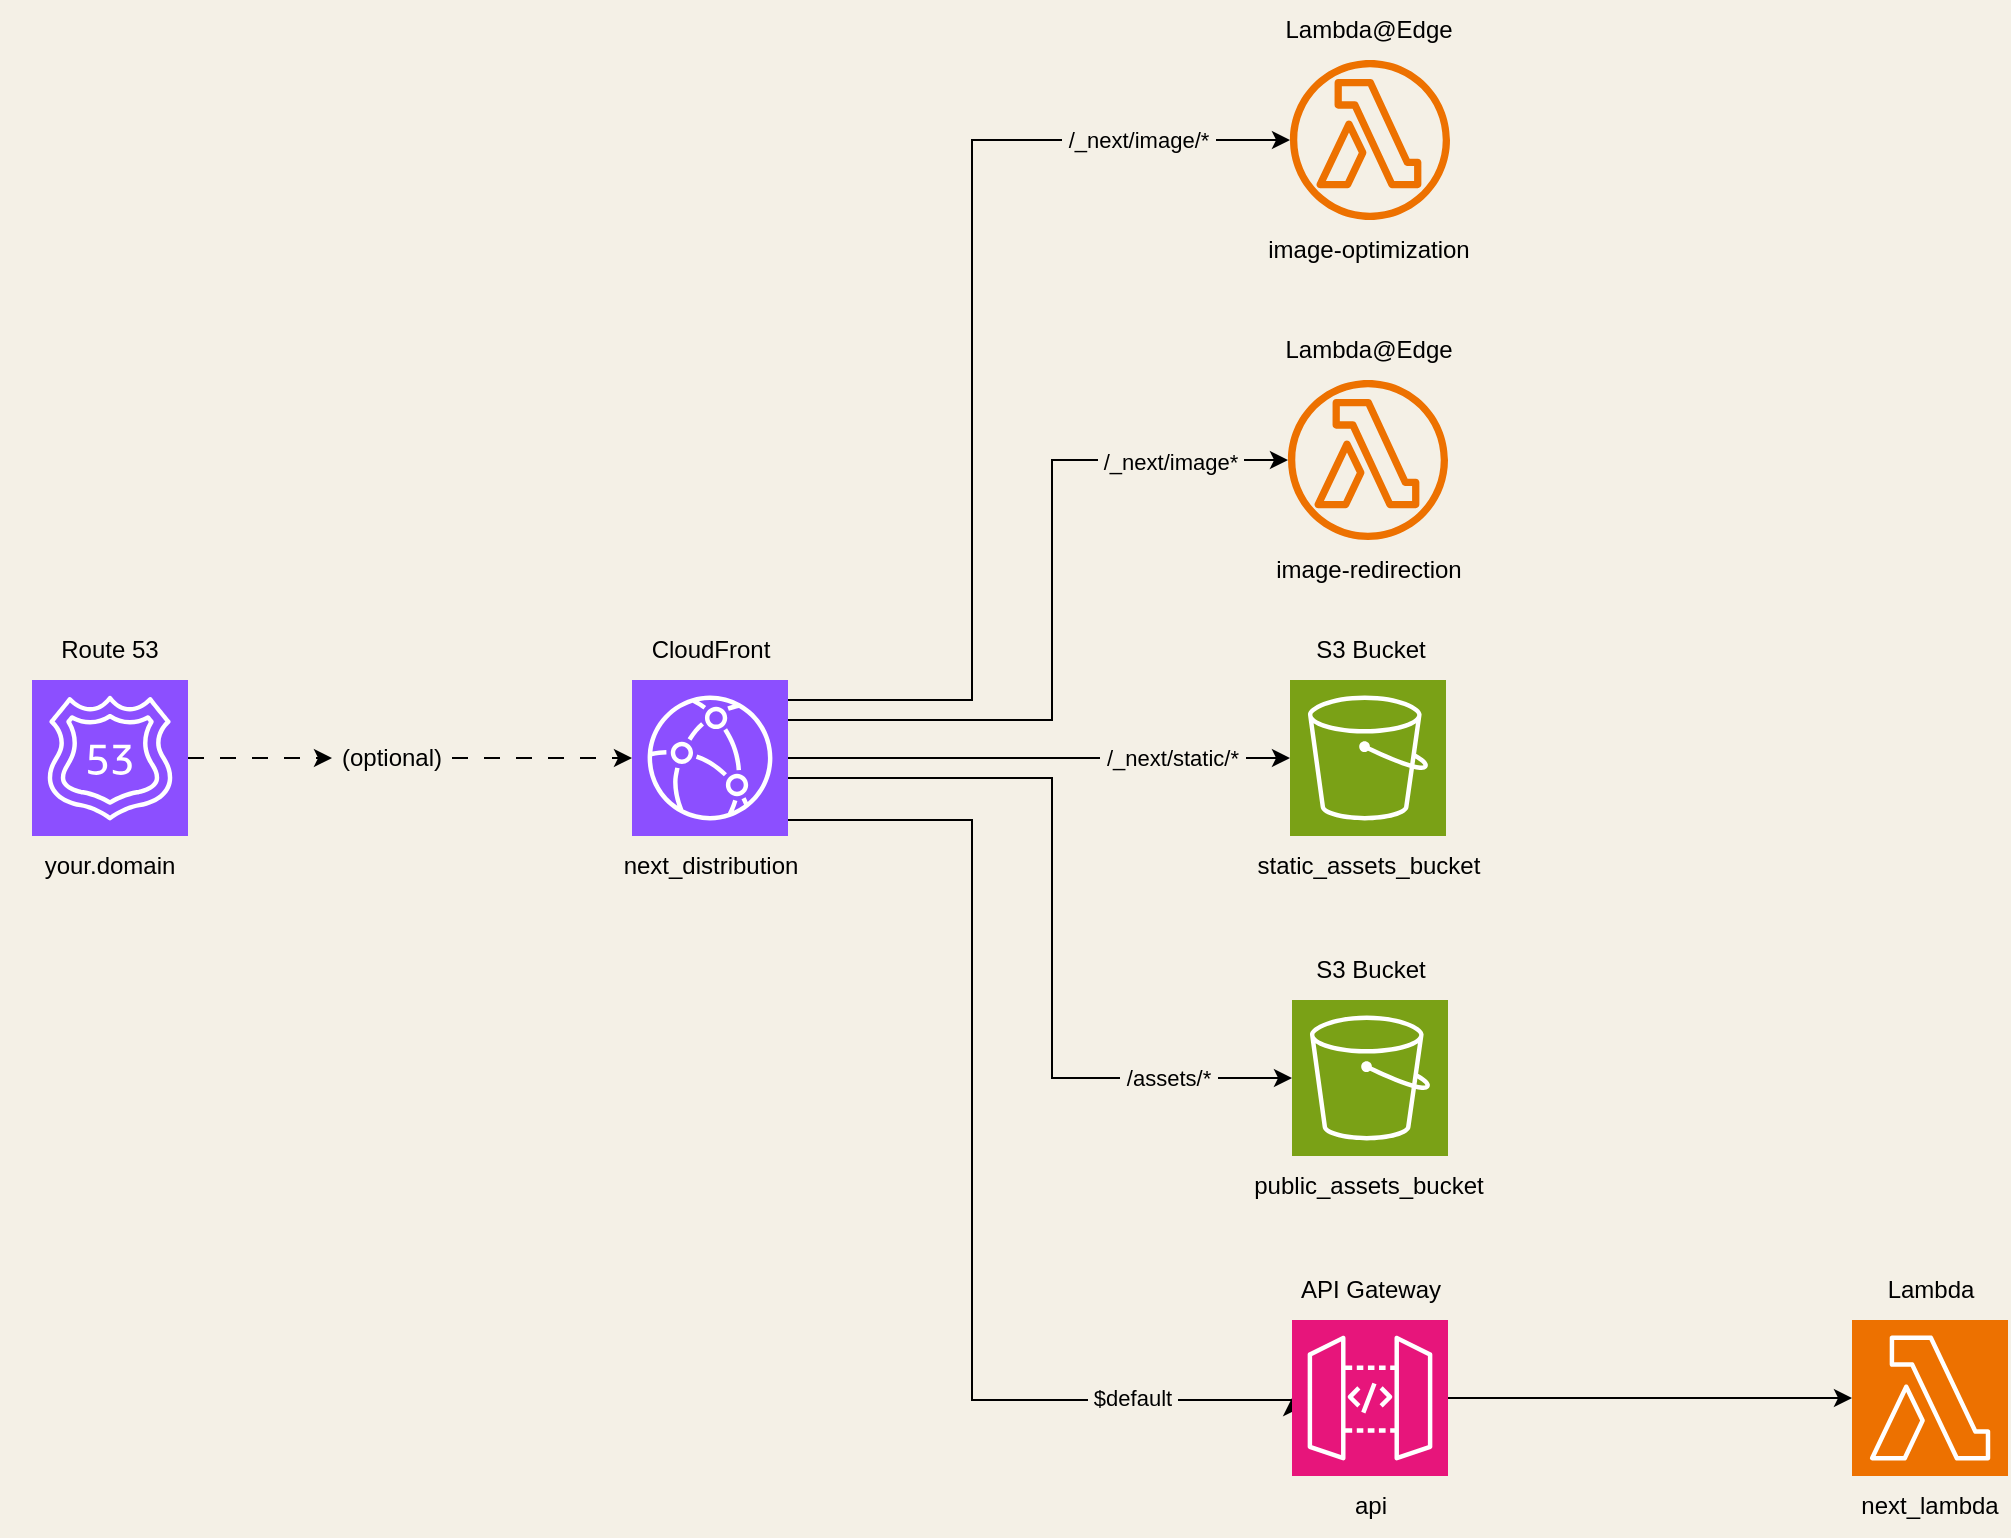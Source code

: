 <mxfile version="22.1.0" type="device">
  <diagram name="Page-1" id="CLGDO3x09eIWOjiuS5SW">
    <mxGraphModel dx="1380" dy="913" grid="0" gridSize="10" guides="1" tooltips="1" connect="1" arrows="1" fold="1" page="1" pageScale="1" pageWidth="1169" pageHeight="827" background="#f4f0e6" math="0" shadow="0">
      <root>
        <mxCell id="0" />
        <mxCell id="1" parent="0" />
        <mxCell id="6B9Jg6zaGtnaMq5gHaIX-1" value="" style="sketch=0;points=[[0,0,0],[0.25,0,0],[0.5,0,0],[0.75,0,0],[1,0,0],[0,1,0],[0.25,1,0],[0.5,1,0],[0.75,1,0],[1,1,0],[0,0.25,0],[0,0.5,0],[0,0.75,0],[1,0.25,0],[1,0.5,0],[1,0.75,0]];outlineConnect=0;fontColor=#232F3E;fillColor=#8C4FFF;strokeColor=#ffffff;dashed=0;verticalLabelPosition=bottom;verticalAlign=top;align=center;html=1;fontSize=12;fontStyle=0;aspect=fixed;shape=mxgraph.aws4.resourceIcon;resIcon=mxgraph.aws4.route_53;" parent="1" vertex="1">
          <mxGeometry x="50" y="360" width="78" height="78" as="geometry" />
        </mxCell>
        <mxCell id="6B9Jg6zaGtnaMq5gHaIX-2" value="" style="endArrow=classic;html=1;rounded=0;exitX=1;exitY=0.5;exitDx=0;exitDy=0;exitPerimeter=0;dashed=1;dashPattern=8 8;" parent="1" source="6B9Jg6zaGtnaMq5gHaIX-47" target="6B9Jg6zaGtnaMq5gHaIX-3" edge="1">
          <mxGeometry width="50" height="50" relative="1" as="geometry">
            <mxPoint x="570" y="610" as="sourcePoint" />
            <mxPoint x="280" y="413" as="targetPoint" />
          </mxGeometry>
        </mxCell>
        <mxCell id="6B9Jg6zaGtnaMq5gHaIX-30" value="" style="edgeStyle=orthogonalEdgeStyle;rounded=0;orthogonalLoop=1;jettySize=auto;html=1;entryX=0;entryY=0.5;entryDx=0;entryDy=0;entryPerimeter=0;" parent="1" source="6B9Jg6zaGtnaMq5gHaIX-3" target="6B9Jg6zaGtnaMq5gHaIX-24" edge="1">
          <mxGeometry relative="1" as="geometry">
            <mxPoint x="430.059" y="710" as="targetPoint" />
            <Array as="points">
              <mxPoint x="520" y="430" />
              <mxPoint x="520" y="720" />
              <mxPoint x="680" y="720" />
            </Array>
          </mxGeometry>
        </mxCell>
        <mxCell id="6B9Jg6zaGtnaMq5gHaIX-53" value="&amp;nbsp;$default&amp;nbsp;" style="edgeLabel;html=1;align=center;verticalAlign=middle;resizable=0;points=[];labelBackgroundColor=#F4F0E6;" parent="6B9Jg6zaGtnaMq5gHaIX-30" vertex="1" connectable="0">
          <mxGeometry x="0.76" y="-1" relative="1" as="geometry">
            <mxPoint x="-16" y="-2" as="offset" />
          </mxGeometry>
        </mxCell>
        <mxCell id="6B9Jg6zaGtnaMq5gHaIX-32" value="" style="edgeStyle=orthogonalEdgeStyle;rounded=0;orthogonalLoop=1;jettySize=auto;html=1;entryX=0;entryY=0.5;entryDx=0;entryDy=0;entryPerimeter=0;" parent="1" source="6B9Jg6zaGtnaMq5gHaIX-3" target="6B9Jg6zaGtnaMq5gHaIX-16" edge="1">
          <mxGeometry relative="1" as="geometry">
            <mxPoint x="389.0" y="541" as="targetPoint" />
            <Array as="points">
              <mxPoint x="560" y="409" />
              <mxPoint x="560" y="559" />
            </Array>
          </mxGeometry>
        </mxCell>
        <mxCell id="6B9Jg6zaGtnaMq5gHaIX-52" value="&amp;nbsp;/assets/*&amp;nbsp;" style="edgeLabel;html=1;align=center;verticalAlign=middle;resizable=0;points=[];labelBackgroundColor=#F4F0E6;" parent="6B9Jg6zaGtnaMq5gHaIX-32" vertex="1" connectable="0">
          <mxGeometry x="0.631" y="1" relative="1" as="geometry">
            <mxPoint x="12" y="1" as="offset" />
          </mxGeometry>
        </mxCell>
        <mxCell id="6B9Jg6zaGtnaMq5gHaIX-34" value="" style="edgeStyle=orthogonalEdgeStyle;rounded=0;orthogonalLoop=1;jettySize=auto;html=1;entryX=0;entryY=0.5;entryDx=0;entryDy=0;entryPerimeter=0;" parent="1" source="6B9Jg6zaGtnaMq5gHaIX-3" target="6B9Jg6zaGtnaMq5gHaIX-21" edge="1">
          <mxGeometry relative="1" as="geometry">
            <mxPoint x="585" y="344.059" as="targetPoint" />
          </mxGeometry>
        </mxCell>
        <mxCell id="6B9Jg6zaGtnaMq5gHaIX-51" value="&amp;nbsp;/_next/static/*&amp;nbsp;" style="edgeLabel;html=1;align=center;verticalAlign=middle;resizable=0;points=[];labelBackgroundColor=#F4F0E6;" parent="6B9Jg6zaGtnaMq5gHaIX-34" vertex="1" connectable="0">
          <mxGeometry x="0.546" relative="1" as="geometry">
            <mxPoint x="-2" as="offset" />
          </mxGeometry>
        </mxCell>
        <mxCell id="6B9Jg6zaGtnaMq5gHaIX-39" value="" style="edgeStyle=orthogonalEdgeStyle;rounded=0;orthogonalLoop=1;jettySize=auto;html=1;" parent="1" source="6B9Jg6zaGtnaMq5gHaIX-3" target="6B9Jg6zaGtnaMq5gHaIX-41" edge="1">
          <mxGeometry relative="1" as="geometry">
            <mxPoint x="680" y="250.059" as="targetPoint" />
            <Array as="points">
              <mxPoint x="560" y="380" />
              <mxPoint x="560" y="250" />
            </Array>
          </mxGeometry>
        </mxCell>
        <mxCell id="6B9Jg6zaGtnaMq5gHaIX-50" value="&amp;nbsp;/_next/image*&amp;nbsp;" style="edgeLabel;html=1;align=center;verticalAlign=middle;resizable=0;points=[];labelBackgroundColor=#F4F0E6;" parent="6B9Jg6zaGtnaMq5gHaIX-39" vertex="1" connectable="0">
          <mxGeometry x="0.688" y="-1" relative="1" as="geometry">
            <mxPoint as="offset" />
          </mxGeometry>
        </mxCell>
        <mxCell id="6B9Jg6zaGtnaMq5gHaIX-3" value="" style="sketch=0;points=[[0,0,0],[0.25,0,0],[0.5,0,0],[0.75,0,0],[1,0,0],[0,1,0],[0.25,1,0],[0.5,1,0],[0.75,1,0],[1,1,0],[0,0.25,0],[0,0.5,0],[0,0.75,0],[1,0.25,0],[1,0.5,0],[1,0.75,0]];outlineConnect=0;fontColor=#232F3E;fillColor=#8C4FFF;strokeColor=#ffffff;dashed=0;verticalLabelPosition=bottom;verticalAlign=top;align=center;html=1;fontSize=12;fontStyle=0;aspect=fixed;shape=mxgraph.aws4.resourceIcon;resIcon=mxgraph.aws4.cloudfront;" parent="1" vertex="1">
          <mxGeometry x="350" y="360" width="78" height="78" as="geometry" />
        </mxCell>
        <mxCell id="6B9Jg6zaGtnaMq5gHaIX-16" value="" style="sketch=0;points=[[0,0,0],[0.25,0,0],[0.5,0,0],[0.75,0,0],[1,0,0],[0,1,0],[0.25,1,0],[0.5,1,0],[0.75,1,0],[1,1,0],[0,0.25,0],[0,0.5,0],[0,0.75,0],[1,0.25,0],[1,0.5,0],[1,0.75,0]];outlineConnect=0;fontColor=#232F3E;fillColor=#7AA116;strokeColor=#ffffff;dashed=0;verticalLabelPosition=bottom;verticalAlign=top;align=center;html=1;fontSize=12;fontStyle=0;aspect=fixed;shape=mxgraph.aws4.resourceIcon;resIcon=mxgraph.aws4.s3;" parent="1" vertex="1">
          <mxGeometry x="680" y="520" width="78" height="78" as="geometry" />
        </mxCell>
        <mxCell id="6B9Jg6zaGtnaMq5gHaIX-21" value="" style="sketch=0;points=[[0,0,0],[0.25,0,0],[0.5,0,0],[0.75,0,0],[1,0,0],[0,1,0],[0.25,1,0],[0.5,1,0],[0.75,1,0],[1,1,0],[0,0.25,0],[0,0.5,0],[0,0.75,0],[1,0.25,0],[1,0.5,0],[1,0.75,0]];outlineConnect=0;fontColor=#232F3E;fillColor=#7AA116;strokeColor=#ffffff;dashed=0;verticalLabelPosition=bottom;verticalAlign=top;align=center;html=1;fontSize=12;fontStyle=0;aspect=fixed;shape=mxgraph.aws4.resourceIcon;resIcon=mxgraph.aws4.s3;" parent="1" vertex="1">
          <mxGeometry x="679" y="360" width="78" height="78" as="geometry" />
        </mxCell>
        <mxCell id="6B9Jg6zaGtnaMq5gHaIX-26" value="" style="edgeStyle=orthogonalEdgeStyle;rounded=0;orthogonalLoop=1;jettySize=auto;html=1;entryX=0;entryY=0.5;entryDx=0;entryDy=0;entryPerimeter=0;" parent="1" source="6B9Jg6zaGtnaMq5gHaIX-24" target="6B9Jg6zaGtnaMq5gHaIX-28" edge="1">
          <mxGeometry relative="1" as="geometry">
            <mxPoint x="960" y="699" as="targetPoint" />
          </mxGeometry>
        </mxCell>
        <mxCell id="6B9Jg6zaGtnaMq5gHaIX-24" value="" style="sketch=0;points=[[0,0,0],[0.25,0,0],[0.5,0,0],[0.75,0,0],[1,0,0],[0,1,0],[0.25,1,0],[0.5,1,0],[0.75,1,0],[1,1,0],[0,0.25,0],[0,0.5,0],[0,0.75,0],[1,0.25,0],[1,0.5,0],[1,0.75,0]];outlineConnect=0;fontColor=#232F3E;fillColor=#E7157B;strokeColor=#ffffff;dashed=0;verticalLabelPosition=bottom;verticalAlign=top;align=center;html=1;fontSize=12;fontStyle=0;aspect=fixed;shape=mxgraph.aws4.resourceIcon;resIcon=mxgraph.aws4.api_gateway;" parent="1" vertex="1">
          <mxGeometry x="680" y="680" width="78" height="78" as="geometry" />
        </mxCell>
        <mxCell id="6B9Jg6zaGtnaMq5gHaIX-28" value="" style="sketch=0;points=[[0,0,0],[0.25,0,0],[0.5,0,0],[0.75,0,0],[1,0,0],[0,1,0],[0.25,1,0],[0.5,1,0],[0.75,1,0],[1,1,0],[0,0.25,0],[0,0.5,0],[0,0.75,0],[1,0.25,0],[1,0.5,0],[1,0.75,0]];outlineConnect=0;fontColor=#232F3E;fillColor=#ED7100;strokeColor=#ffffff;dashed=0;verticalLabelPosition=bottom;verticalAlign=top;align=center;html=1;fontSize=12;fontStyle=0;aspect=fixed;shape=mxgraph.aws4.resourceIcon;resIcon=mxgraph.aws4.lambda;" parent="1" vertex="1">
          <mxGeometry x="960" y="680" width="78" height="78" as="geometry" />
        </mxCell>
        <mxCell id="6B9Jg6zaGtnaMq5gHaIX-41" value="" style="sketch=0;outlineConnect=0;fontColor=#232F3E;gradientColor=none;fillColor=#ED7100;strokeColor=none;dashed=0;verticalLabelPosition=bottom;verticalAlign=top;align=center;html=1;fontSize=12;fontStyle=0;aspect=fixed;pointerEvents=1;shape=mxgraph.aws4.lambda_function;" parent="1" vertex="1">
          <mxGeometry x="678" y="210" width="80" height="80" as="geometry" />
        </mxCell>
        <mxCell id="6B9Jg6zaGtnaMq5gHaIX-43" value="" style="sketch=0;outlineConnect=0;fontColor=#232F3E;gradientColor=none;fillColor=#ED7100;strokeColor=none;dashed=0;verticalLabelPosition=bottom;verticalAlign=top;align=center;html=1;fontSize=12;fontStyle=0;aspect=fixed;pointerEvents=1;shape=mxgraph.aws4.lambda_function;" parent="1" vertex="1">
          <mxGeometry x="679" y="50" width="80" height="80" as="geometry" />
        </mxCell>
        <mxCell id="6B9Jg6zaGtnaMq5gHaIX-44" value="" style="edgeStyle=orthogonalEdgeStyle;rounded=0;orthogonalLoop=1;jettySize=auto;html=1;" parent="1" source="6B9Jg6zaGtnaMq5gHaIX-3" target="6B9Jg6zaGtnaMq5gHaIX-43" edge="1">
          <mxGeometry relative="1" as="geometry">
            <mxPoint x="430" y="370" as="sourcePoint" />
            <mxPoint x="660" y="90" as="targetPoint" />
            <Array as="points">
              <mxPoint x="520" y="370" />
              <mxPoint x="520" y="90" />
            </Array>
          </mxGeometry>
        </mxCell>
        <mxCell id="6B9Jg6zaGtnaMq5gHaIX-49" value="&amp;nbsp;/_next/image/*&amp;nbsp;" style="edgeLabel;html=1;align=center;verticalAlign=middle;resizable=0;points=[];labelBackgroundColor=#F4F0E6;" parent="6B9Jg6zaGtnaMq5gHaIX-44" vertex="1" connectable="0">
          <mxGeometry x="0.637" y="-4" relative="1" as="geometry">
            <mxPoint x="20" y="-4" as="offset" />
          </mxGeometry>
        </mxCell>
        <mxCell id="6B9Jg6zaGtnaMq5gHaIX-45" value="Route 53" style="text;html=1;strokeColor=none;fillColor=none;align=center;verticalAlign=middle;whiteSpace=wrap;rounded=0;fontStyle=0" parent="1" vertex="1">
          <mxGeometry x="59" y="330" width="60" height="30" as="geometry" />
        </mxCell>
        <mxCell id="6B9Jg6zaGtnaMq5gHaIX-46" value="your.domain" style="text;html=1;strokeColor=none;fillColor=none;align=center;verticalAlign=middle;whiteSpace=wrap;rounded=0;" parent="1" vertex="1">
          <mxGeometry x="34" y="438" width="110" height="30" as="geometry" />
        </mxCell>
        <mxCell id="6B9Jg6zaGtnaMq5gHaIX-48" value="" style="endArrow=classic;html=1;rounded=0;exitX=1;exitY=0.5;exitDx=0;exitDy=0;exitPerimeter=0;dashed=1;dashPattern=8 8;" parent="1" source="6B9Jg6zaGtnaMq5gHaIX-1" target="6B9Jg6zaGtnaMq5gHaIX-47" edge="1">
          <mxGeometry width="50" height="50" relative="1" as="geometry">
            <mxPoint x="128" y="399" as="sourcePoint" />
            <mxPoint x="350" y="399" as="targetPoint" />
          </mxGeometry>
        </mxCell>
        <mxCell id="6B9Jg6zaGtnaMq5gHaIX-47" value="(optional)" style="text;html=1;strokeColor=none;fillColor=none;align=center;verticalAlign=middle;whiteSpace=wrap;rounded=0;" parent="1" vertex="1">
          <mxGeometry x="200" y="384" width="60" height="30" as="geometry" />
        </mxCell>
        <mxCell id="6B9Jg6zaGtnaMq5gHaIX-54" value="next_lambda" style="text;html=1;strokeColor=none;fillColor=none;align=center;verticalAlign=middle;whiteSpace=wrap;rounded=0;fontStyle=0" parent="1" vertex="1">
          <mxGeometry x="969" y="758" width="60" height="30" as="geometry" />
        </mxCell>
        <mxCell id="6B9Jg6zaGtnaMq5gHaIX-55" value="Lambda" style="text;html=1;align=center;verticalAlign=middle;resizable=0;points=[];autosize=1;strokeColor=none;fillColor=none;" parent="1" vertex="1">
          <mxGeometry x="964" y="650" width="70" height="30" as="geometry" />
        </mxCell>
        <mxCell id="6B9Jg6zaGtnaMq5gHaIX-56" value="API Gateway" style="text;html=1;align=center;verticalAlign=middle;resizable=0;points=[];autosize=1;strokeColor=none;fillColor=none;" parent="1" vertex="1">
          <mxGeometry x="674" y="650" width="90" height="30" as="geometry" />
        </mxCell>
        <mxCell id="6B9Jg6zaGtnaMq5gHaIX-57" value="api" style="text;html=1;align=center;verticalAlign=middle;resizable=0;points=[];autosize=1;strokeColor=none;fillColor=none;" parent="1" vertex="1">
          <mxGeometry x="699" y="758" width="40" height="30" as="geometry" />
        </mxCell>
        <mxCell id="6B9Jg6zaGtnaMq5gHaIX-58" value="CloudFront" style="text;html=1;align=center;verticalAlign=middle;resizable=0;points=[];autosize=1;strokeColor=none;fillColor=none;" parent="1" vertex="1">
          <mxGeometry x="349" y="330" width="80" height="30" as="geometry" />
        </mxCell>
        <mxCell id="6B9Jg6zaGtnaMq5gHaIX-59" value="next_distribution" style="text;html=1;align=center;verticalAlign=middle;resizable=0;points=[];autosize=1;strokeColor=none;fillColor=none;" parent="1" vertex="1">
          <mxGeometry x="334" y="438" width="110" height="30" as="geometry" />
        </mxCell>
        <mxCell id="6B9Jg6zaGtnaMq5gHaIX-60" value="Lambda@Edge" style="text;html=1;align=center;verticalAlign=middle;resizable=0;points=[];autosize=1;strokeColor=none;fillColor=none;" parent="1" vertex="1">
          <mxGeometry x="663" y="20" width="110" height="30" as="geometry" />
        </mxCell>
        <mxCell id="6B9Jg6zaGtnaMq5gHaIX-61" value="Lambda@Edge" style="text;html=1;align=center;verticalAlign=middle;resizable=0;points=[];autosize=1;strokeColor=none;fillColor=none;" parent="1" vertex="1">
          <mxGeometry x="663" y="180" width="110" height="30" as="geometry" />
        </mxCell>
        <mxCell id="6B9Jg6zaGtnaMq5gHaIX-62" value="image-optimization" style="text;html=1;align=center;verticalAlign=middle;resizable=0;points=[];autosize=1;strokeColor=none;fillColor=none;" parent="1" vertex="1">
          <mxGeometry x="658" y="130" width="120" height="30" as="geometry" />
        </mxCell>
        <mxCell id="6B9Jg6zaGtnaMq5gHaIX-63" value="image-redirection" style="text;html=1;align=center;verticalAlign=middle;resizable=0;points=[];autosize=1;strokeColor=none;fillColor=none;" parent="1" vertex="1">
          <mxGeometry x="658" y="290" width="120" height="30" as="geometry" />
        </mxCell>
        <mxCell id="6B9Jg6zaGtnaMq5gHaIX-64" value="S3 Bucket" style="text;html=1;align=center;verticalAlign=middle;resizable=0;points=[];autosize=1;strokeColor=none;fillColor=none;" parent="1" vertex="1">
          <mxGeometry x="679" y="330" width="80" height="30" as="geometry" />
        </mxCell>
        <mxCell id="6B9Jg6zaGtnaMq5gHaIX-65" value="S3 Bucket" style="text;html=1;align=center;verticalAlign=middle;resizable=0;points=[];autosize=1;strokeColor=none;fillColor=none;" parent="1" vertex="1">
          <mxGeometry x="679" y="490" width="80" height="30" as="geometry" />
        </mxCell>
        <mxCell id="6B9Jg6zaGtnaMq5gHaIX-66" value="static_assets_bucket" style="text;html=1;align=center;verticalAlign=middle;resizable=0;points=[];autosize=1;strokeColor=none;fillColor=none;" parent="1" vertex="1">
          <mxGeometry x="653" y="438" width="130" height="30" as="geometry" />
        </mxCell>
        <mxCell id="6B9Jg6zaGtnaMq5gHaIX-67" value="public_assets_bucket" style="text;html=1;align=center;verticalAlign=middle;resizable=0;points=[];autosize=1;strokeColor=none;fillColor=none;" parent="1" vertex="1">
          <mxGeometry x="648" y="598" width="140" height="30" as="geometry" />
        </mxCell>
      </root>
    </mxGraphModel>
  </diagram>
</mxfile>
